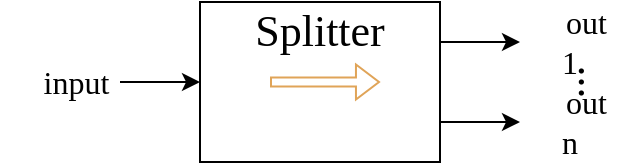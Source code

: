 <mxfile version="21.4.0" type="device">
  <diagram name="Page-1" id="4I2zJMP6fPbmH2adfHKz">
    <mxGraphModel dx="396" dy="228" grid="1" gridSize="10" guides="1" tooltips="1" connect="1" arrows="1" fold="1" page="1" pageScale="1" pageWidth="827" pageHeight="1169" math="0" shadow="0">
      <root>
        <mxCell id="0" />
        <mxCell id="1" parent="0" />
        <mxCell id="tfoxWXDdU5jyKTtbno_l-5" style="edgeStyle=orthogonalEdgeStyle;rounded=0;orthogonalLoop=1;jettySize=auto;html=1;exitX=1;exitY=0.25;exitDx=0;exitDy=0;" parent="1" source="tfoxWXDdU5jyKTtbno_l-1" edge="1">
          <mxGeometry relative="1" as="geometry">
            <mxPoint x="480" y="100" as="targetPoint" />
          </mxGeometry>
        </mxCell>
        <mxCell id="tfoxWXDdU5jyKTtbno_l-6" style="edgeStyle=orthogonalEdgeStyle;rounded=0;orthogonalLoop=1;jettySize=auto;html=1;exitX=1;exitY=0.75;exitDx=0;exitDy=0;" parent="1" source="tfoxWXDdU5jyKTtbno_l-1" edge="1">
          <mxGeometry relative="1" as="geometry">
            <mxPoint x="480" y="140" as="targetPoint" />
          </mxGeometry>
        </mxCell>
        <mxCell id="tfoxWXDdU5jyKTtbno_l-1" value="" style="rounded=0;whiteSpace=wrap;html=1;movable=0;resizable=0;rotatable=0;deletable=0;editable=0;locked=1;connectable=0;" parent="1" vertex="1">
          <mxGeometry x="320" y="80" width="120" height="80" as="geometry" />
        </mxCell>
        <mxCell id="tfoxWXDdU5jyKTtbno_l-2" value="" style="endArrow=classic;html=1;rounded=0;entryX=0;entryY=0.5;entryDx=0;entryDy=0;" parent="1" target="tfoxWXDdU5jyKTtbno_l-1" edge="1">
          <mxGeometry width="50" height="50" relative="1" as="geometry">
            <mxPoint x="280" y="120" as="sourcePoint" />
            <mxPoint x="290" y="90" as="targetPoint" />
          </mxGeometry>
        </mxCell>
        <mxCell id="tfoxWXDdU5jyKTtbno_l-7" value="Splitter" style="text;html=1;strokeColor=none;fillColor=none;align=center;verticalAlign=middle;whiteSpace=wrap;rounded=0;fontFamily=UGent Panno Text;fontSize=22;" parent="1" vertex="1">
          <mxGeometry x="350" y="80" width="60" height="30" as="geometry" />
        </mxCell>
        <mxCell id="GLrABeQMUucm_qGmX2vQ-1" value="&lt;font color=&quot;#e0a458&quot; face=&quot;tabler-icons&quot;&gt;&lt;/font&gt;&amp;nbsp;out 1" style="text;html=1;strokeColor=none;fillColor=none;align=center;verticalAlign=middle;whiteSpace=wrap;rounded=0;fontFamily=UGent Panno Text;fontSize=16;" parent="1" vertex="1">
          <mxGeometry x="480" y="90" width="50" height="20" as="geometry" />
        </mxCell>
        <mxCell id="GLrABeQMUucm_qGmX2vQ-2" value="&lt;font color=&quot;#e0a458&quot; face=&quot;tabler-icons&quot;&gt;&lt;/font&gt;&amp;nbsp;out n" style="text;html=1;strokeColor=none;fillColor=none;align=center;verticalAlign=middle;whiteSpace=wrap;rounded=0;fontFamily=UGent Panno Text;fontSize=16;" parent="1" vertex="1">
          <mxGeometry x="480" y="130" width="50" height="20" as="geometry" />
        </mxCell>
        <mxCell id="GLrABeQMUucm_qGmX2vQ-3" value="&lt;font color=&quot;#e0a458&quot; face=&quot;tabler-icons&quot;&gt;&lt;/font&gt; input" style="text;html=1;strokeColor=none;fillColor=none;align=center;verticalAlign=middle;whiteSpace=wrap;rounded=0;fontFamily=UGent Panno Text;fontSize=16;" parent="1" vertex="1">
          <mxGeometry x="220" y="110" width="60" height="20" as="geometry" />
        </mxCell>
        <mxCell id="Z24bCqdnGDekF7S4QBh7-1" value="&lt;font style=&quot;font-size: 22px;&quot; face=&quot;UGent Panno Text&quot;&gt;...&lt;/font&gt;" style="text;html=1;strokeColor=none;fillColor=none;align=center;verticalAlign=middle;whiteSpace=wrap;rounded=0;horizontal=0;" vertex="1" parent="1">
          <mxGeometry x="498.5" y="105" width="13" height="30" as="geometry" />
        </mxCell>
        <mxCell id="Z24bCqdnGDekF7S4QBh7-8" value="&lt;font color=&quot;#e0a458&quot; face=&quot;tabler-icons&quot;&gt;&lt;/font&gt;" style="text;html=1;strokeColor=none;fillColor=none;align=center;verticalAlign=middle;whiteSpace=wrap;rounded=0;fontFamily=UGent Panno Text;fontSize=16;" vertex="1" parent="1">
          <mxGeometry x="330" y="110" width="20" height="20" as="geometry" />
        </mxCell>
        <mxCell id="Z24bCqdnGDekF7S4QBh7-9" value="&lt;font color=&quot;#e0a458&quot; face=&quot;tabler-icons&quot;&gt;&lt;/font&gt;" style="text;html=1;strokeColor=none;fillColor=none;align=center;verticalAlign=middle;whiteSpace=wrap;rounded=0;fontFamily=UGent Panno Text;fontSize=16;" vertex="1" parent="1">
          <mxGeometry x="414" y="90" width="20" height="20" as="geometry" />
        </mxCell>
        <mxCell id="Z24bCqdnGDekF7S4QBh7-10" value="&lt;font color=&quot;#e0a458&quot; face=&quot;tabler-icons&quot;&gt;&lt;/font&gt;" style="text;html=1;strokeColor=none;fillColor=none;align=center;verticalAlign=middle;whiteSpace=wrap;rounded=0;fontFamily=UGent Panno Text;fontSize=16;" vertex="1" parent="1">
          <mxGeometry x="414" y="110" width="20" height="20" as="geometry" />
        </mxCell>
        <mxCell id="Z24bCqdnGDekF7S4QBh7-11" value="&lt;font color=&quot;#e0a458&quot; face=&quot;tabler-icons&quot;&gt;&lt;/font&gt;" style="text;html=1;strokeColor=none;fillColor=none;align=center;verticalAlign=middle;whiteSpace=wrap;rounded=0;fontFamily=UGent Panno Text;fontSize=16;" vertex="1" parent="1">
          <mxGeometry x="414" y="130" width="20" height="20" as="geometry" />
        </mxCell>
        <mxCell id="Z24bCqdnGDekF7S4QBh7-12" value="" style="shape=flexArrow;endArrow=classic;html=1;rounded=0;width=4.533;endSize=3.507;endWidth=12.062;strokeColor=#E0A458;" edge="1" parent="1">
          <mxGeometry width="50" height="50" relative="1" as="geometry">
            <mxPoint x="355" y="120" as="sourcePoint" />
            <mxPoint x="410" y="120" as="targetPoint" />
          </mxGeometry>
        </mxCell>
      </root>
    </mxGraphModel>
  </diagram>
</mxfile>
